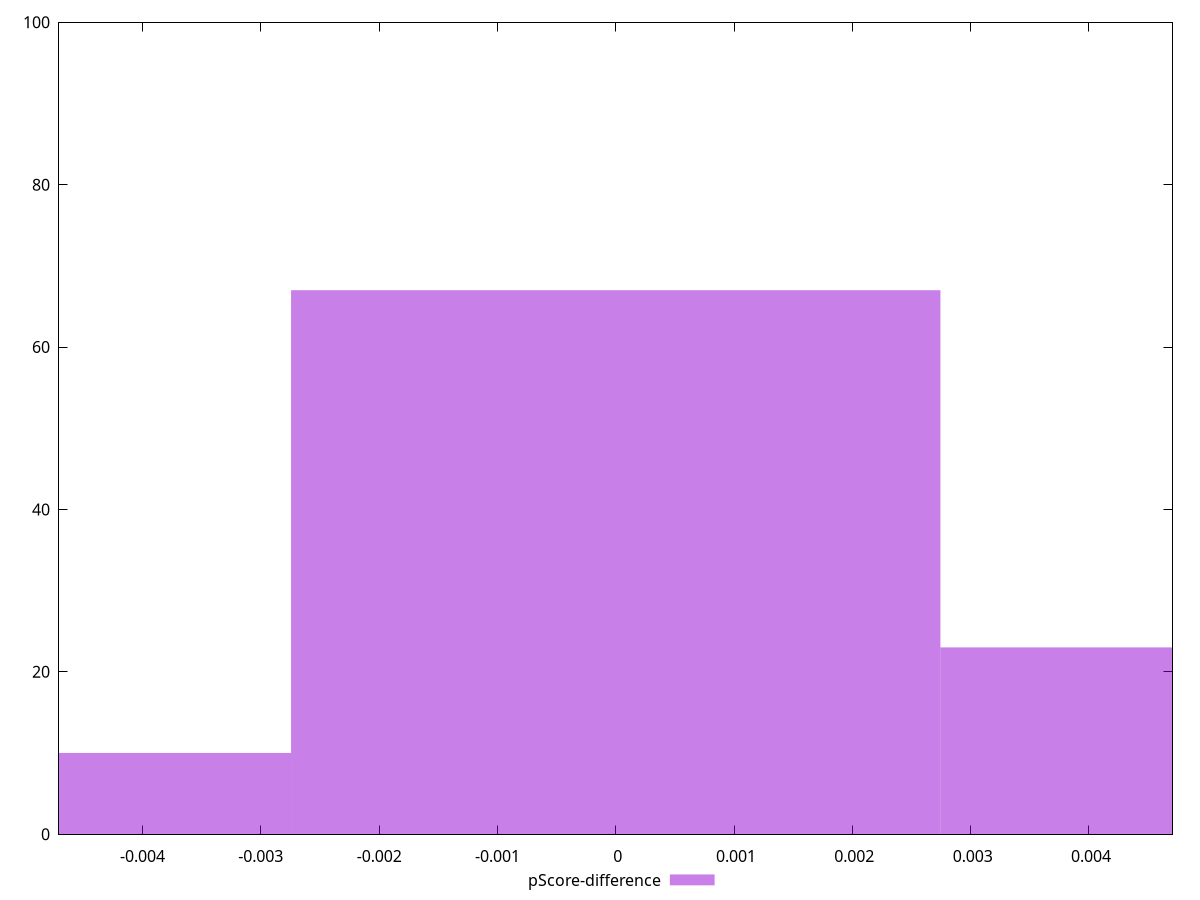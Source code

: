 reset

$pScoreDifference <<EOF
0 67
-0.005488709367534201 10
0.005488709367534201 23
EOF

set key outside below
set boxwidth 0.005488709367534201
set xrange [-0.004705882352941171:0.004705882352941171]
set yrange [0:100]
set trange [0:100]
set style fill transparent solid 0.5 noborder
set terminal svg size 640, 490 enhanced background rgb 'white'
set output "report_00013_2021-02-09T12-04-24.940Z/unused-javascript/samples/pages+cached+noadtech/pScore-difference/histogram.svg"

plot $pScoreDifference title "pScore-difference" with boxes

reset
